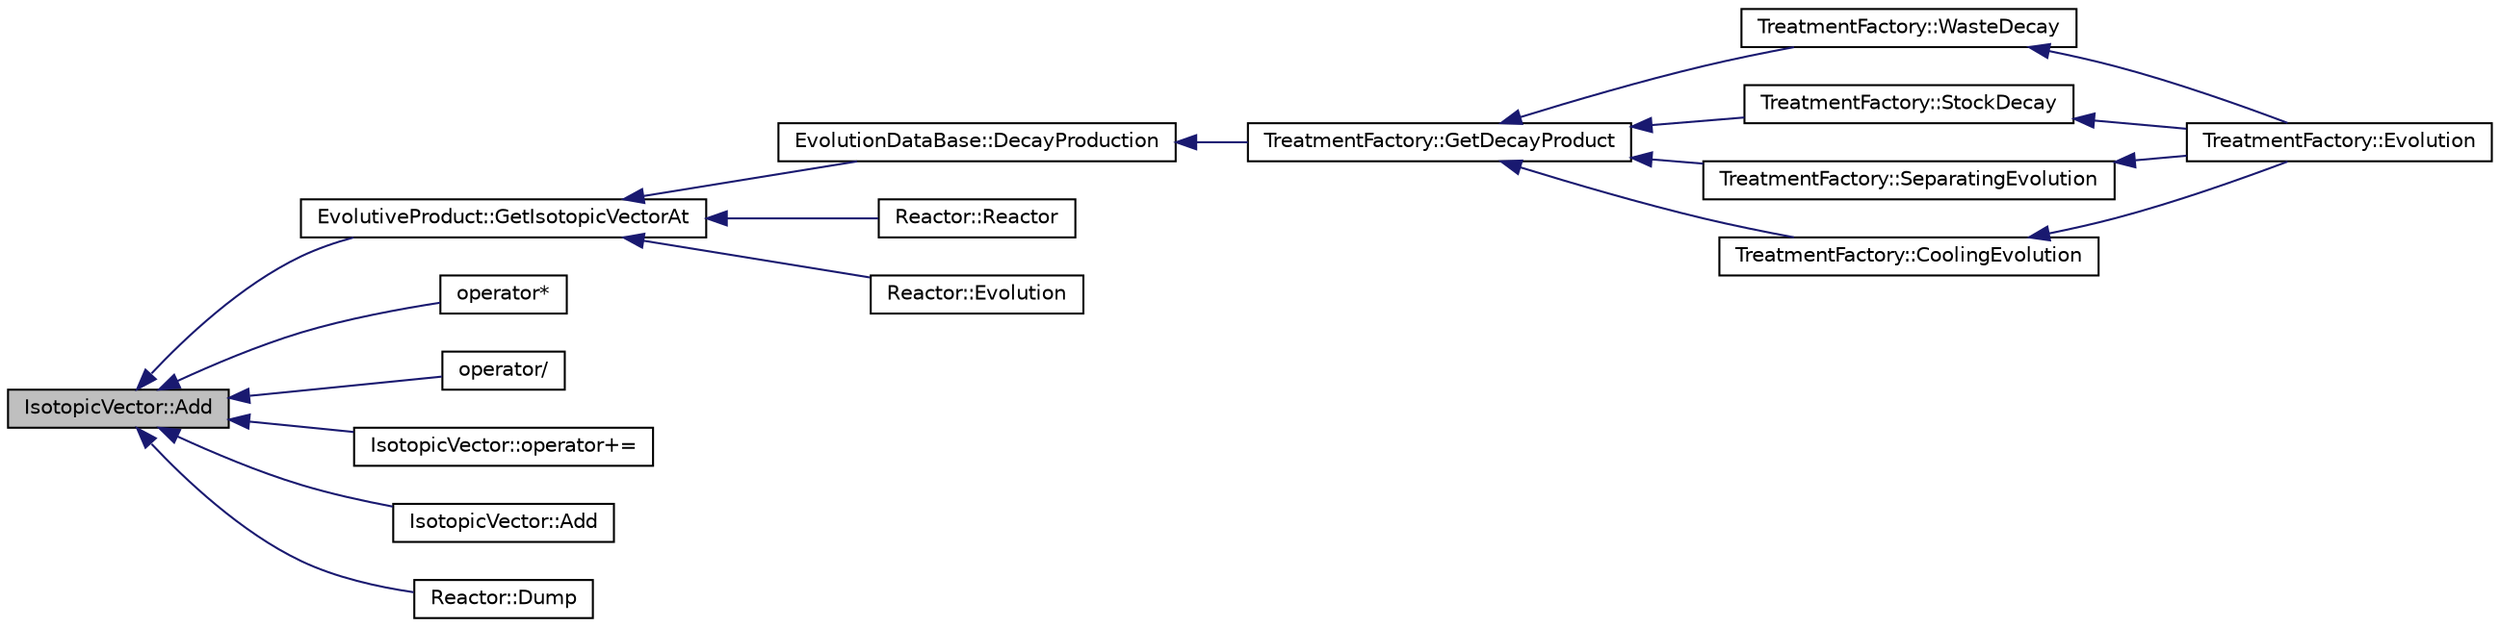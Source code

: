 digraph G
{
  edge [fontname="Helvetica",fontsize="10",labelfontname="Helvetica",labelfontsize="10"];
  node [fontname="Helvetica",fontsize="10",shape=record];
  rankdir="LR";
  Node1 [label="IsotopicVector::Add",height=0.2,width=0.4,color="black", fillcolor="grey75", style="filled" fontcolor="black"];
  Node1 -> Node2 [dir="back",color="midnightblue",fontsize="10",style="solid",fontname="Helvetica"];
  Node2 [label="EvolutiveProduct::GetIsotopicVectorAt",height=0.2,width=0.4,color="black", fillcolor="white", style="filled",URL="$class_evolutive_product.html#ad701e725b358763a1dd2f6d6e3a19721",tooltip="Return the Product IsotopicVector evolution TGraphErrors."];
  Node2 -> Node3 [dir="back",color="midnightblue",fontsize="10",style="solid",fontname="Helvetica"];
  Node3 [label="EvolutionDataBase::DecayProduction",height=0.2,width=0.4,color="black", fillcolor="white", style="filled",URL="$class_evolution_data_base.html#ad01b9d1f78010288126152695e954568",tooltip="Return the Product IsotopicVector evolution from zai during a dt time."];
  Node3 -> Node4 [dir="back",color="midnightblue",fontsize="10",style="solid",fontname="Helvetica"];
  Node4 [label="TreatmentFactory::GetDecayProduct",height=0.2,width=0.4,color="black", fillcolor="white", style="filled",URL="$class_treatment_factory.html#a87686aa3bee9be038d3378da99b85fff",tooltip="Get IsotopicVector Decay at the t time."];
  Node4 -> Node5 [dir="back",color="midnightblue",fontsize="10",style="solid",fontname="Helvetica"];
  Node5 [label="TreatmentFactory::WasteDecay",height=0.2,width=0.4,color="black", fillcolor="white", style="filled",URL="$class_treatment_factory.html#aeca0ee90774cd2cb95008d3bb79a46c8",tooltip="Deal the Waste Decay Evolution."];
  Node5 -> Node6 [dir="back",color="midnightblue",fontsize="10",style="solid",fontname="Helvetica"];
  Node6 [label="TreatmentFactory::Evolution",height=0.2,width=0.4,color="black", fillcolor="white", style="filled",URL="$class_treatment_factory.html#a3adb9c8d9e15a03fd780e97213a4c42e",tooltip="Performe the evolution until the Time t."];
  Node4 -> Node7 [dir="back",color="midnightblue",fontsize="10",style="solid",fontname="Helvetica"];
  Node7 [label="TreatmentFactory::StockDecay",height=0.2,width=0.4,color="black", fillcolor="white", style="filled",URL="$class_treatment_factory.html#a1516dbe08885873eb1e4377f3b20d413",tooltip="Deal the Stock Decay Evolution."];
  Node7 -> Node6 [dir="back",color="midnightblue",fontsize="10",style="solid",fontname="Helvetica"];
  Node4 -> Node8 [dir="back",color="midnightblue",fontsize="10",style="solid",fontname="Helvetica"];
  Node8 [label="TreatmentFactory::SeparatingEvolution",height=0.2,width=0.4,color="black", fillcolor="white", style="filled",URL="$class_treatment_factory.html#afb051dd3f5cb0253c07daffb5f636787",tooltip="Deal the Separating IV Decay Evolution and then send it to stock."];
  Node8 -> Node6 [dir="back",color="midnightblue",fontsize="10",style="solid",fontname="Helvetica"];
  Node4 -> Node9 [dir="back",color="midnightblue",fontsize="10",style="solid",fontname="Helvetica"];
  Node9 [label="TreatmentFactory::CoolingEvolution",height=0.2,width=0.4,color="black", fillcolor="white", style="filled",URL="$class_treatment_factory.html#a7bc2e774abb02f71df62bb30e5e6735b",tooltip="Deal the cooling and then send it to Separation."];
  Node9 -> Node6 [dir="back",color="midnightblue",fontsize="10",style="solid",fontname="Helvetica"];
  Node2 -> Node10 [dir="back",color="midnightblue",fontsize="10",style="solid",fontname="Helvetica"];
  Node10 [label="Reactor::Reactor",height=0.2,width=0.4,color="black", fillcolor="white", style="filled",URL="$class_reactor.html#a36132936efa20fc1460fd5ba99133125",tooltip="Advbanced Constructor."];
  Node2 -> Node11 [dir="back",color="midnightblue",fontsize="10",style="solid",fontname="Helvetica"];
  Node11 [label="Reactor::Evolution",height=0.2,width=0.4,color="black", fillcolor="white", style="filled",URL="$class_reactor.html#a7a461cf950bdd68f216f57d60467eeb6",tooltip="Performe the Evolution until the Time t."];
  Node1 -> Node12 [dir="back",color="midnightblue",fontsize="10",style="solid",fontname="Helvetica"];
  Node12 [label="operator*",height=0.2,width=0.4,color="black", fillcolor="white", style="filled",URL="$_isotopic_vector_8hxx.html#a205f04059f4b10cff4660e8898b06bcb"];
  Node1 -> Node13 [dir="back",color="midnightblue",fontsize="10",style="solid",fontname="Helvetica"];
  Node13 [label="operator/",height=0.2,width=0.4,color="black", fillcolor="white", style="filled",URL="$_isotopic_vector_8hxx.html#afc7ce03edc013ba2c7e888fac97987a9"];
  Node1 -> Node14 [dir="back",color="midnightblue",fontsize="10",style="solid",fontname="Helvetica"];
  Node14 [label="IsotopicVector::operator+=",height=0.2,width=0.4,color="black", fillcolor="white", style="filled",URL="$class_isotopic_vector.html#a3b2f44781ff015ca529a77769d239ab2",tooltip="...."];
  Node1 -> Node15 [dir="back",color="midnightblue",fontsize="10",style="solid",fontname="Helvetica"];
  Node15 [label="IsotopicVector::Add",height=0.2,width=0.4,color="black", fillcolor="white", style="filled",URL="$class_isotopic_vector.html#ad494cc7829f696b09bdd4fe7e1516456",tooltip="Add IsotopicVector to the existing IsotopicVector."];
  Node1 -> Node16 [dir="back",color="midnightblue",fontsize="10",style="solid",fontname="Helvetica"];
  Node16 [label="Reactor::Dump",height=0.2,width=0.4,color="black", fillcolor="white", style="filled",URL="$class_reactor.html#a62ecaa3d122030fb9a44396c297e032b",tooltip="Write Modification (IV In/Out, filling the TF...)"];
}
